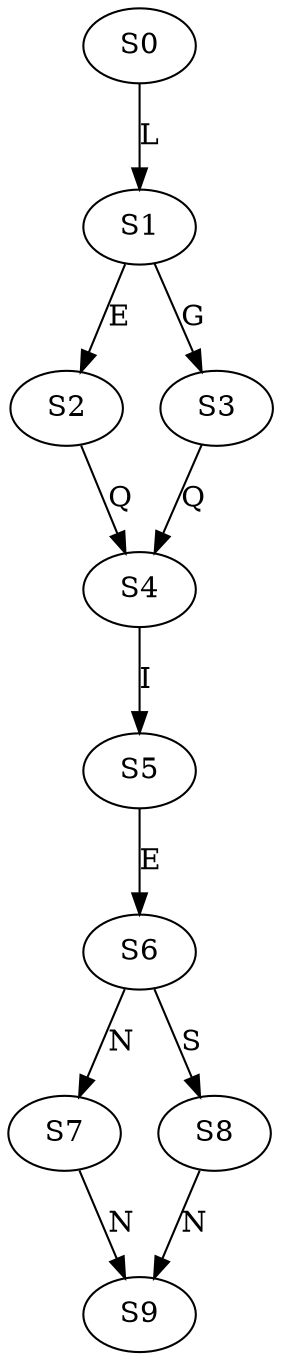 strict digraph  {
	S0 -> S1 [ label = L ];
	S1 -> S2 [ label = E ];
	S1 -> S3 [ label = G ];
	S2 -> S4 [ label = Q ];
	S3 -> S4 [ label = Q ];
	S4 -> S5 [ label = I ];
	S5 -> S6 [ label = E ];
	S6 -> S7 [ label = N ];
	S6 -> S8 [ label = S ];
	S7 -> S9 [ label = N ];
	S8 -> S9 [ label = N ];
}
